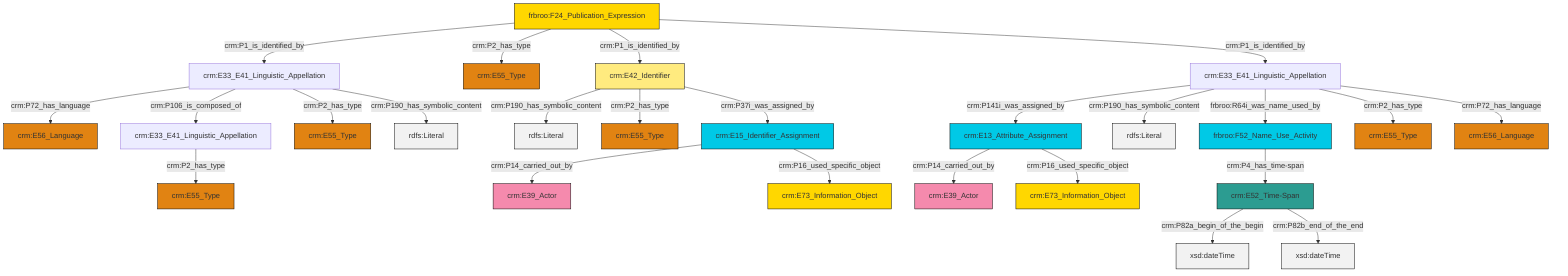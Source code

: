 graph TD
classDef Literal fill:#f2f2f2,stroke:#000000;
classDef CRM_Entity fill:#FFFFFF,stroke:#000000;
classDef Temporal_Entity fill:#00C9E6, stroke:#000000;
classDef Type fill:#E18312, stroke:#000000;
classDef Time-Span fill:#2C9C91, stroke:#000000;
classDef Appellation fill:#FFEB7F, stroke:#000000;
classDef Place fill:#008836, stroke:#000000;
classDef Persistent_Item fill:#B266B2, stroke:#000000;
classDef Conceptual_Object fill:#FFD700, stroke:#000000;
classDef Physical_Thing fill:#D2B48C, stroke:#000000;
classDef Actor fill:#f58aad, stroke:#000000;
classDef PC_Classes fill:#4ce600, stroke:#000000;
classDef Multi fill:#cccccc,stroke:#000000;

4["crm:E13_Attribute_Assignment"]:::Temporal_Entity -->|crm:P14_carried_out_by| 5["crm:E39_Actor"]:::Actor
4["crm:E13_Attribute_Assignment"]:::Temporal_Entity -->|crm:P16_used_specific_object| 0["crm:E73_Information_Object"]:::Conceptual_Object
6["frbroo:F24_Publication_Expression"]:::Conceptual_Object -->|crm:P1_is_identified_by| 2["crm:E33_E41_Linguistic_Appellation"]:::Default
7["crm:E33_E41_Linguistic_Appellation"]:::Default -->|crm:P141i_was_assigned_by| 4["crm:E13_Attribute_Assignment"]:::Temporal_Entity
2["crm:E33_E41_Linguistic_Appellation"]:::Default -->|crm:P72_has_language| 9["crm:E56_Language"]:::Type
7["crm:E33_E41_Linguistic_Appellation"]:::Default -->|crm:P190_has_symbolic_content| 10[rdfs:Literal]:::Literal
2["crm:E33_E41_Linguistic_Appellation"]:::Default -->|crm:P106_is_composed_of| 11["crm:E33_E41_Linguistic_Appellation"]:::Default
2["crm:E33_E41_Linguistic_Appellation"]:::Default -->|crm:P2_has_type| 14["crm:E55_Type"]:::Type
18["crm:E15_Identifier_Assignment"]:::Temporal_Entity -->|crm:P14_carried_out_by| 19["crm:E39_Actor"]:::Actor
7["crm:E33_E41_Linguistic_Appellation"]:::Default -->|frbroo:R64i_was_name_used_by| 20["frbroo:F52_Name_Use_Activity"]:::Temporal_Entity
11["crm:E33_E41_Linguistic_Appellation"]:::Default -->|crm:P2_has_type| 22["crm:E55_Type"]:::Type
20["frbroo:F52_Name_Use_Activity"]:::Temporal_Entity -->|crm:P4_has_time-span| 24["crm:E52_Time-Span"]:::Time-Span
25["crm:E42_Identifier"]:::Appellation -->|crm:P190_has_symbolic_content| 26[rdfs:Literal]:::Literal
25["crm:E42_Identifier"]:::Appellation -->|crm:P2_has_type| 29["crm:E55_Type"]:::Type
24["crm:E52_Time-Span"]:::Time-Span -->|crm:P82a_begin_of_the_begin| 30[xsd:dateTime]:::Literal
25["crm:E42_Identifier"]:::Appellation -->|crm:P37i_was_assigned_by| 18["crm:E15_Identifier_Assignment"]:::Temporal_Entity
6["frbroo:F24_Publication_Expression"]:::Conceptual_Object -->|crm:P2_has_type| 32["crm:E55_Type"]:::Type
24["crm:E52_Time-Span"]:::Time-Span -->|crm:P82b_end_of_the_end| 35[xsd:dateTime]:::Literal
6["frbroo:F24_Publication_Expression"]:::Conceptual_Object -->|crm:P1_is_identified_by| 25["crm:E42_Identifier"]:::Appellation
2["crm:E33_E41_Linguistic_Appellation"]:::Default -->|crm:P190_has_symbolic_content| 41[rdfs:Literal]:::Literal
7["crm:E33_E41_Linguistic_Appellation"]:::Default -->|crm:P2_has_type| 12["crm:E55_Type"]:::Type
18["crm:E15_Identifier_Assignment"]:::Temporal_Entity -->|crm:P16_used_specific_object| 43["crm:E73_Information_Object"]:::Conceptual_Object
7["crm:E33_E41_Linguistic_Appellation"]:::Default -->|crm:P72_has_language| 16["crm:E56_Language"]:::Type
6["frbroo:F24_Publication_Expression"]:::Conceptual_Object -->|crm:P1_is_identified_by| 7["crm:E33_E41_Linguistic_Appellation"]:::Default